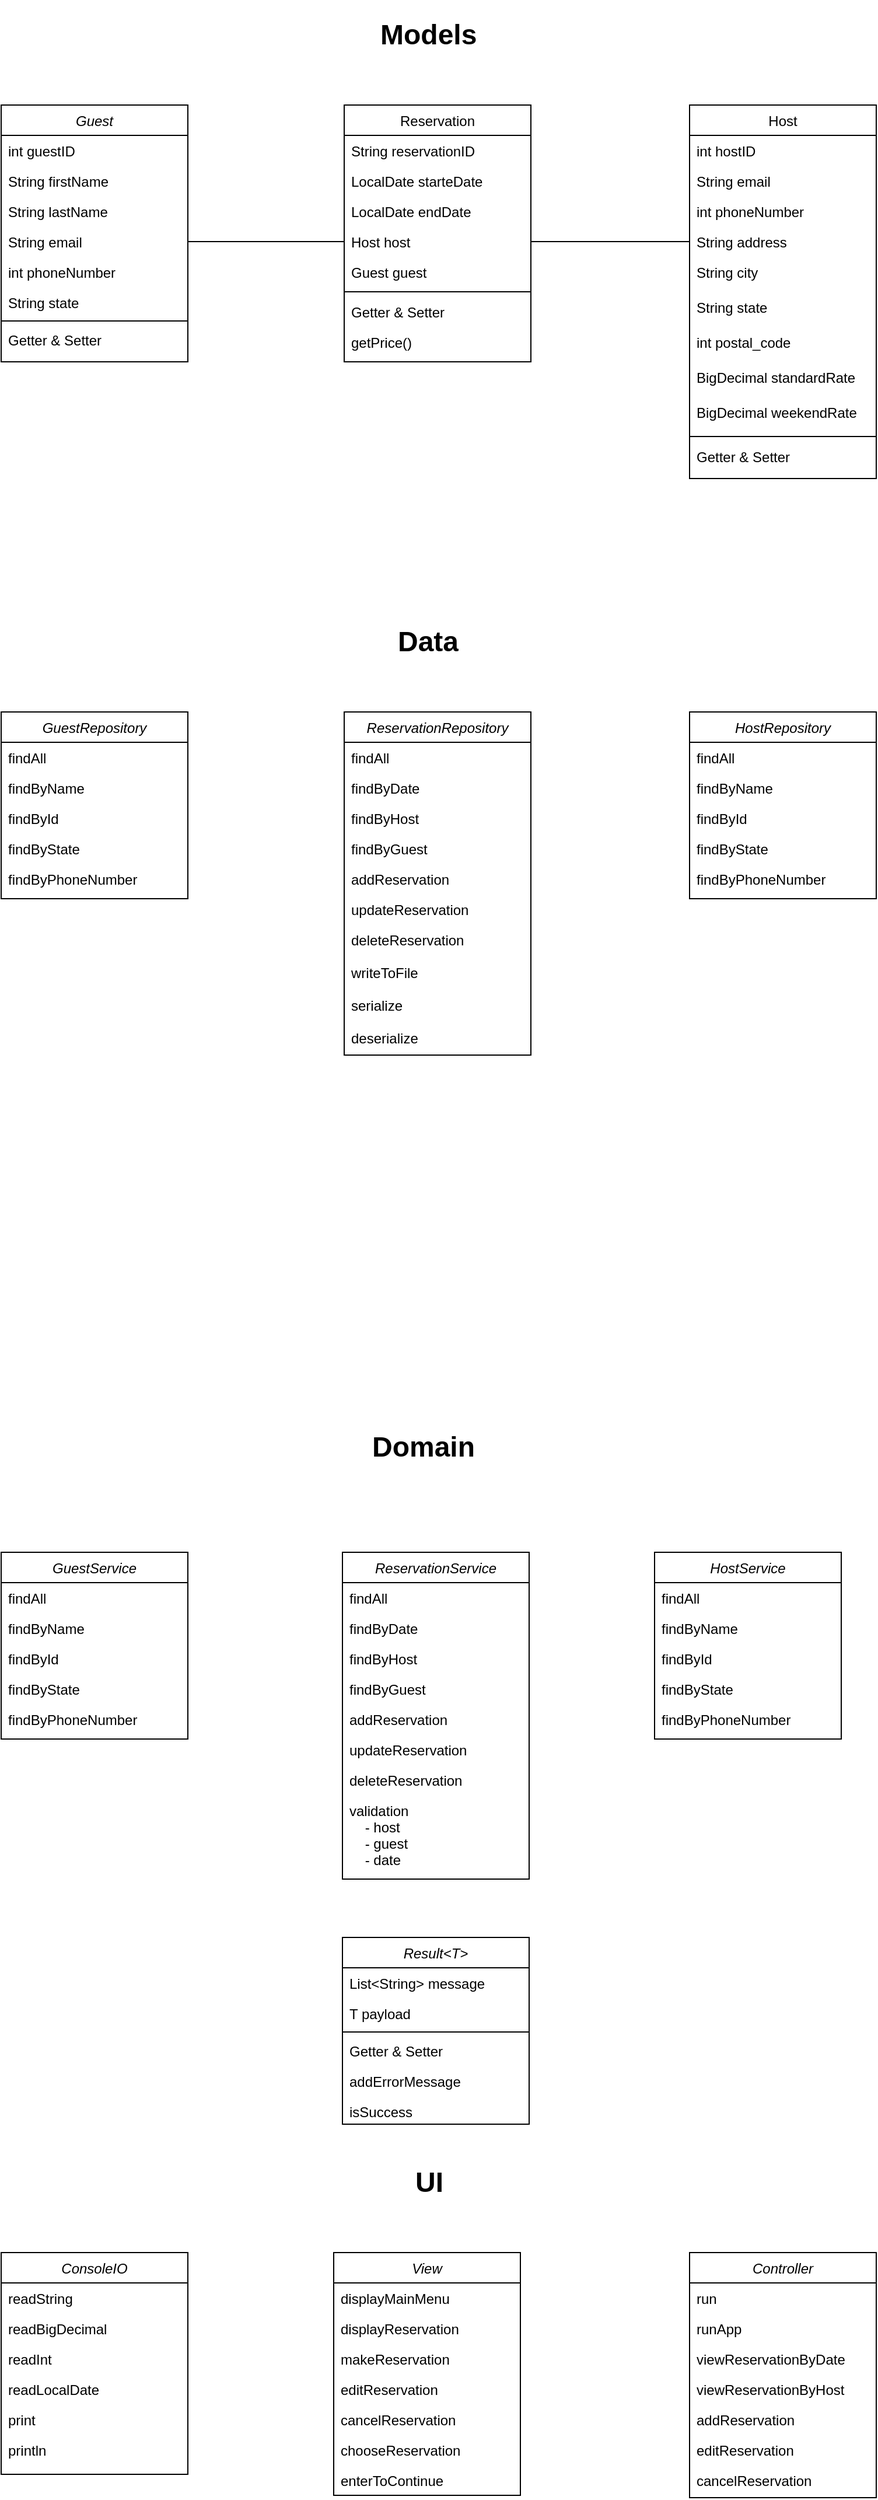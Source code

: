 <mxfile version="14.9.5" type="device"><diagram id="C5RBs43oDa-KdzZeNtuy" name="Page-1"><mxGraphModel dx="1502" dy="580" grid="1" gridSize="10" guides="1" tooltips="1" connect="1" arrows="1" fold="1" page="1" pageScale="1" pageWidth="827" pageHeight="1169" math="0" shadow="0"><root><mxCell id="WIyWlLk6GJQsqaUBKTNV-0"/><mxCell id="WIyWlLk6GJQsqaUBKTNV-1" parent="WIyWlLk6GJQsqaUBKTNV-0"/><mxCell id="zkfFHV4jXpPFQw0GAbJ--0" value="Guest" style="swimlane;fontStyle=2;align=center;verticalAlign=top;childLayout=stackLayout;horizontal=1;startSize=26;horizontalStack=0;resizeParent=1;resizeLast=0;collapsible=1;marginBottom=0;rounded=0;shadow=0;strokeWidth=1;" parent="WIyWlLk6GJQsqaUBKTNV-1" vertex="1"><mxGeometry x="40" y="120" width="160" height="220" as="geometry"><mxRectangle x="230" y="140" width="160" height="26" as="alternateBounds"/></mxGeometry></mxCell><mxCell id="zkfFHV4jXpPFQw0GAbJ--1" value="int guestID" style="text;align=left;verticalAlign=top;spacingLeft=4;spacingRight=4;overflow=hidden;rotatable=0;points=[[0,0.5],[1,0.5]];portConstraint=eastwest;" parent="zkfFHV4jXpPFQw0GAbJ--0" vertex="1"><mxGeometry y="26" width="160" height="26" as="geometry"/></mxCell><mxCell id="zkfFHV4jXpPFQw0GAbJ--2" value="String firstName" style="text;align=left;verticalAlign=top;spacingLeft=4;spacingRight=4;overflow=hidden;rotatable=0;points=[[0,0.5],[1,0.5]];portConstraint=eastwest;rounded=0;shadow=0;html=0;" parent="zkfFHV4jXpPFQw0GAbJ--0" vertex="1"><mxGeometry y="52" width="160" height="26" as="geometry"/></mxCell><mxCell id="zkfFHV4jXpPFQw0GAbJ--3" value="String lastName" style="text;align=left;verticalAlign=top;spacingLeft=4;spacingRight=4;overflow=hidden;rotatable=0;points=[[0,0.5],[1,0.5]];portConstraint=eastwest;rounded=0;shadow=0;html=0;" parent="zkfFHV4jXpPFQw0GAbJ--0" vertex="1"><mxGeometry y="78" width="160" height="26" as="geometry"/></mxCell><mxCell id="zkfFHV4jXpPFQw0GAbJ--5" value="String email" style="text;align=left;verticalAlign=top;spacingLeft=4;spacingRight=4;overflow=hidden;rotatable=0;points=[[0,0.5],[1,0.5]];portConstraint=eastwest;" parent="zkfFHV4jXpPFQw0GAbJ--0" vertex="1"><mxGeometry y="104" width="160" height="26" as="geometry"/></mxCell><mxCell id="2mCxhhVDr4dWnHQDNL4y-1" value="int phoneNumber" style="text;align=left;verticalAlign=top;spacingLeft=4;spacingRight=4;overflow=hidden;rotatable=0;points=[[0,0.5],[1,0.5]];portConstraint=eastwest;" vertex="1" parent="zkfFHV4jXpPFQw0GAbJ--0"><mxGeometry y="130" width="160" height="26" as="geometry"/></mxCell><mxCell id="2mCxhhVDr4dWnHQDNL4y-3" value="String state" style="text;align=left;verticalAlign=top;spacingLeft=4;spacingRight=4;overflow=hidden;rotatable=0;points=[[0,0.5],[1,0.5]];portConstraint=eastwest;" vertex="1" parent="zkfFHV4jXpPFQw0GAbJ--0"><mxGeometry y="156" width="160" height="26" as="geometry"/></mxCell><mxCell id="zkfFHV4jXpPFQw0GAbJ--4" value="" style="line;html=1;strokeWidth=1;align=left;verticalAlign=middle;spacingTop=-1;spacingLeft=3;spacingRight=3;rotatable=0;labelPosition=right;points=[];portConstraint=eastwest;" parent="zkfFHV4jXpPFQw0GAbJ--0" vertex="1"><mxGeometry y="182" width="160" height="6" as="geometry"/></mxCell><mxCell id="2mCxhhVDr4dWnHQDNL4y-9" value="Getter &amp; Setter" style="text;align=left;verticalAlign=top;spacingLeft=4;spacingRight=4;overflow=hidden;rotatable=0;points=[[0,0.5],[1,0.5]];portConstraint=eastwest;" vertex="1" parent="zkfFHV4jXpPFQw0GAbJ--0"><mxGeometry y="188" width="160" height="26" as="geometry"/></mxCell><mxCell id="zkfFHV4jXpPFQw0GAbJ--6" value="Reservation" style="swimlane;fontStyle=0;align=center;verticalAlign=top;childLayout=stackLayout;horizontal=1;startSize=26;horizontalStack=0;resizeParent=1;resizeLast=0;collapsible=1;marginBottom=0;rounded=0;shadow=0;strokeWidth=1;" parent="WIyWlLk6GJQsqaUBKTNV-1" vertex="1"><mxGeometry x="334" y="120" width="160" height="220" as="geometry"><mxRectangle x="130" y="380" width="160" height="26" as="alternateBounds"/></mxGeometry></mxCell><mxCell id="2mCxhhVDr4dWnHQDNL4y-11" value="String reservationID" style="text;align=left;verticalAlign=top;spacingLeft=4;spacingRight=4;overflow=hidden;rotatable=0;points=[[0,0.5],[1,0.5]];portConstraint=eastwest;" vertex="1" parent="zkfFHV4jXpPFQw0GAbJ--6"><mxGeometry y="26" width="160" height="26" as="geometry"/></mxCell><mxCell id="2mCxhhVDr4dWnHQDNL4y-14" value="LocalDate starteDate" style="text;align=left;verticalAlign=top;spacingLeft=4;spacingRight=4;overflow=hidden;rotatable=0;points=[[0,0.5],[1,0.5]];portConstraint=eastwest;" vertex="1" parent="zkfFHV4jXpPFQw0GAbJ--6"><mxGeometry y="52" width="160" height="26" as="geometry"/></mxCell><mxCell id="2mCxhhVDr4dWnHQDNL4y-15" value="LocalDate endDate" style="text;align=left;verticalAlign=top;spacingLeft=4;spacingRight=4;overflow=hidden;rotatable=0;points=[[0,0.5],[1,0.5]];portConstraint=eastwest;" vertex="1" parent="zkfFHV4jXpPFQw0GAbJ--6"><mxGeometry y="78" width="160" height="26" as="geometry"/></mxCell><mxCell id="2mCxhhVDr4dWnHQDNL4y-16" value="Host host" style="text;align=left;verticalAlign=top;spacingLeft=4;spacingRight=4;overflow=hidden;rotatable=0;points=[[0,0.5],[1,0.5]];portConstraint=eastwest;" vertex="1" parent="zkfFHV4jXpPFQw0GAbJ--6"><mxGeometry y="104" width="160" height="26" as="geometry"/></mxCell><mxCell id="2mCxhhVDr4dWnHQDNL4y-12" value="Guest guest" style="text;align=left;verticalAlign=top;spacingLeft=4;spacingRight=4;overflow=hidden;rotatable=0;points=[[0,0.5],[1,0.5]];portConstraint=eastwest;" vertex="1" parent="zkfFHV4jXpPFQw0GAbJ--6"><mxGeometry y="130" width="160" height="26" as="geometry"/></mxCell><mxCell id="zkfFHV4jXpPFQw0GAbJ--9" value="" style="line;html=1;strokeWidth=1;align=left;verticalAlign=middle;spacingTop=-1;spacingLeft=3;spacingRight=3;rotatable=0;labelPosition=right;points=[];portConstraint=eastwest;" parent="zkfFHV4jXpPFQw0GAbJ--6" vertex="1"><mxGeometry y="156" width="160" height="8" as="geometry"/></mxCell><mxCell id="zkfFHV4jXpPFQw0GAbJ--11" value="Getter &amp; Setter" style="text;align=left;verticalAlign=top;spacingLeft=4;spacingRight=4;overflow=hidden;rotatable=0;points=[[0,0.5],[1,0.5]];portConstraint=eastwest;" parent="zkfFHV4jXpPFQw0GAbJ--6" vertex="1"><mxGeometry y="164" width="160" height="26" as="geometry"/></mxCell><mxCell id="2mCxhhVDr4dWnHQDNL4y-17" value="getPrice()" style="text;align=left;verticalAlign=top;spacingLeft=4;spacingRight=4;overflow=hidden;rotatable=0;points=[[0,0.5],[1,0.5]];portConstraint=eastwest;" vertex="1" parent="zkfFHV4jXpPFQw0GAbJ--6"><mxGeometry y="190" width="160" height="26" as="geometry"/></mxCell><mxCell id="zkfFHV4jXpPFQw0GAbJ--17" value="Host" style="swimlane;fontStyle=0;align=center;verticalAlign=top;childLayout=stackLayout;horizontal=1;startSize=26;horizontalStack=0;resizeParent=1;resizeLast=0;collapsible=1;marginBottom=0;rounded=0;shadow=0;strokeWidth=1;" parent="WIyWlLk6GJQsqaUBKTNV-1" vertex="1"><mxGeometry x="630" y="120" width="160" height="320" as="geometry"><mxRectangle x="550" y="140" width="160" height="26" as="alternateBounds"/></mxGeometry></mxCell><mxCell id="zkfFHV4jXpPFQw0GAbJ--18" value="int hostID" style="text;align=left;verticalAlign=top;spacingLeft=4;spacingRight=4;overflow=hidden;rotatable=0;points=[[0,0.5],[1,0.5]];portConstraint=eastwest;" parent="zkfFHV4jXpPFQw0GAbJ--17" vertex="1"><mxGeometry y="26" width="160" height="26" as="geometry"/></mxCell><mxCell id="zkfFHV4jXpPFQw0GAbJ--19" value="String email" style="text;align=left;verticalAlign=top;spacingLeft=4;spacingRight=4;overflow=hidden;rotatable=0;points=[[0,0.5],[1,0.5]];portConstraint=eastwest;rounded=0;shadow=0;html=0;" parent="zkfFHV4jXpPFQw0GAbJ--17" vertex="1"><mxGeometry y="52" width="160" height="26" as="geometry"/></mxCell><mxCell id="zkfFHV4jXpPFQw0GAbJ--20" value="int phoneNumber" style="text;align=left;verticalAlign=top;spacingLeft=4;spacingRight=4;overflow=hidden;rotatable=0;points=[[0,0.5],[1,0.5]];portConstraint=eastwest;rounded=0;shadow=0;html=0;" parent="zkfFHV4jXpPFQw0GAbJ--17" vertex="1"><mxGeometry y="78" width="160" height="26" as="geometry"/></mxCell><mxCell id="zkfFHV4jXpPFQw0GAbJ--21" value="String address" style="text;align=left;verticalAlign=top;spacingLeft=4;spacingRight=4;overflow=hidden;rotatable=0;points=[[0,0.5],[1,0.5]];portConstraint=eastwest;rounded=0;shadow=0;html=0;" parent="zkfFHV4jXpPFQw0GAbJ--17" vertex="1"><mxGeometry y="104" width="160" height="26" as="geometry"/></mxCell><mxCell id="2mCxhhVDr4dWnHQDNL4y-4" value="String city&#xA;" style="text;align=left;verticalAlign=top;spacingLeft=4;spacingRight=4;overflow=hidden;rotatable=0;points=[[0,0.5],[1,0.5]];portConstraint=eastwest;rounded=0;shadow=0;html=0;" vertex="1" parent="zkfFHV4jXpPFQw0GAbJ--17"><mxGeometry y="130" width="160" height="30" as="geometry"/></mxCell><mxCell id="zkfFHV4jXpPFQw0GAbJ--22" value="String state&#xA;" style="text;align=left;verticalAlign=top;spacingLeft=4;spacingRight=4;overflow=hidden;rotatable=0;points=[[0,0.5],[1,0.5]];portConstraint=eastwest;rounded=0;shadow=0;html=0;" parent="zkfFHV4jXpPFQw0GAbJ--17" vertex="1"><mxGeometry y="160" width="160" height="30" as="geometry"/></mxCell><mxCell id="2mCxhhVDr4dWnHQDNL4y-6" value="int postal_code" style="text;align=left;verticalAlign=top;spacingLeft=4;spacingRight=4;overflow=hidden;rotatable=0;points=[[0,0.5],[1,0.5]];portConstraint=eastwest;rounded=0;shadow=0;html=0;" vertex="1" parent="zkfFHV4jXpPFQw0GAbJ--17"><mxGeometry y="190" width="160" height="30" as="geometry"/></mxCell><mxCell id="2mCxhhVDr4dWnHQDNL4y-7" value="BigDecimal standardRate" style="text;align=left;verticalAlign=top;spacingLeft=4;spacingRight=4;overflow=hidden;rotatable=0;points=[[0,0.5],[1,0.5]];portConstraint=eastwest;rounded=0;shadow=0;html=0;" vertex="1" parent="zkfFHV4jXpPFQw0GAbJ--17"><mxGeometry y="220" width="160" height="30" as="geometry"/></mxCell><mxCell id="2mCxhhVDr4dWnHQDNL4y-5" value="BigDecimal weekendRate" style="text;align=left;verticalAlign=top;spacingLeft=4;spacingRight=4;overflow=hidden;rotatable=0;points=[[0,0.5],[1,0.5]];portConstraint=eastwest;rounded=0;shadow=0;html=0;" vertex="1" parent="zkfFHV4jXpPFQw0GAbJ--17"><mxGeometry y="250" width="160" height="30" as="geometry"/></mxCell><mxCell id="zkfFHV4jXpPFQw0GAbJ--23" value="" style="line;html=1;strokeWidth=1;align=left;verticalAlign=middle;spacingTop=-1;spacingLeft=3;spacingRight=3;rotatable=0;labelPosition=right;points=[];portConstraint=eastwest;" parent="zkfFHV4jXpPFQw0GAbJ--17" vertex="1"><mxGeometry y="280" width="160" height="8" as="geometry"/></mxCell><mxCell id="zkfFHV4jXpPFQw0GAbJ--24" value="Getter &amp; Setter" style="text;align=left;verticalAlign=top;spacingLeft=4;spacingRight=4;overflow=hidden;rotatable=0;points=[[0,0.5],[1,0.5]];portConstraint=eastwest;" parent="zkfFHV4jXpPFQw0GAbJ--17" vertex="1"><mxGeometry y="288" width="160" height="26" as="geometry"/></mxCell><mxCell id="EZxdTSjO0y_U73qD3IaU-0" value="&lt;h1&gt;Models&lt;br&gt;&lt;/h1&gt;" style="text;html=1;strokeColor=none;fillColor=none;spacing=5;spacingTop=-20;whiteSpace=wrap;overflow=hidden;rounded=0;" vertex="1" parent="WIyWlLk6GJQsqaUBKTNV-1"><mxGeometry x="360" y="40" width="90" height="40" as="geometry"/></mxCell><mxCell id="pGCetkY4AMJFhqy45MdS-0" value="" style="endArrow=none;html=1;entryX=0;entryY=0.5;entryDx=0;entryDy=0;exitX=1;exitY=0.5;exitDx=0;exitDy=0;" edge="1" parent="WIyWlLk6GJQsqaUBKTNV-1" source="2mCxhhVDr4dWnHQDNL4y-16" target="zkfFHV4jXpPFQw0GAbJ--21"><mxGeometry width="50" height="50" relative="1" as="geometry"><mxPoint x="460" y="240" as="sourcePoint"/><mxPoint x="510" y="190" as="targetPoint"/></mxGeometry></mxCell><mxCell id="pGCetkY4AMJFhqy45MdS-1" value="" style="endArrow=none;html=1;entryX=0;entryY=0.5;entryDx=0;entryDy=0;exitX=1;exitY=0.5;exitDx=0;exitDy=0;" edge="1" parent="WIyWlLk6GJQsqaUBKTNV-1" source="zkfFHV4jXpPFQw0GAbJ--5" target="2mCxhhVDr4dWnHQDNL4y-16"><mxGeometry width="50" height="50" relative="1" as="geometry"><mxPoint x="460" y="240" as="sourcePoint"/><mxPoint x="510" y="190" as="targetPoint"/></mxGeometry></mxCell><mxCell id="4rld6eZTobi4GCS8gxhH-0" value="&lt;h1&gt;Data&lt;/h1&gt;" style="text;html=1;strokeColor=none;fillColor=none;spacing=5;spacingTop=-20;whiteSpace=wrap;overflow=hidden;rounded=0;" vertex="1" parent="WIyWlLk6GJQsqaUBKTNV-1"><mxGeometry x="375" y="560" width="60" height="40" as="geometry"/></mxCell><mxCell id="MZyFeMN1eJUMQeVgnAps-0" value="HostRepository" style="swimlane;fontStyle=2;align=center;verticalAlign=top;childLayout=stackLayout;horizontal=1;startSize=26;horizontalStack=0;resizeParent=1;resizeLast=0;collapsible=1;marginBottom=0;rounded=0;shadow=0;strokeWidth=1;" vertex="1" parent="WIyWlLk6GJQsqaUBKTNV-1"><mxGeometry x="630" y="640" width="160" height="160" as="geometry"><mxRectangle x="230" y="140" width="160" height="26" as="alternateBounds"/></mxGeometry></mxCell><mxCell id="MZyFeMN1eJUMQeVgnAps-1" value="findAll" style="text;align=left;verticalAlign=top;spacingLeft=4;spacingRight=4;overflow=hidden;rotatable=0;points=[[0,0.5],[1,0.5]];portConstraint=eastwest;" vertex="1" parent="MZyFeMN1eJUMQeVgnAps-0"><mxGeometry y="26" width="160" height="26" as="geometry"/></mxCell><mxCell id="MZyFeMN1eJUMQeVgnAps-2" value="findByName" style="text;align=left;verticalAlign=top;spacingLeft=4;spacingRight=4;overflow=hidden;rotatable=0;points=[[0,0.5],[1,0.5]];portConstraint=eastwest;rounded=0;shadow=0;html=0;" vertex="1" parent="MZyFeMN1eJUMQeVgnAps-0"><mxGeometry y="52" width="160" height="26" as="geometry"/></mxCell><mxCell id="MZyFeMN1eJUMQeVgnAps-3" value="findById" style="text;align=left;verticalAlign=top;spacingLeft=4;spacingRight=4;overflow=hidden;rotatable=0;points=[[0,0.5],[1,0.5]];portConstraint=eastwest;rounded=0;shadow=0;html=0;" vertex="1" parent="MZyFeMN1eJUMQeVgnAps-0"><mxGeometry y="78" width="160" height="26" as="geometry"/></mxCell><mxCell id="MZyFeMN1eJUMQeVgnAps-4" value="findByState" style="text;align=left;verticalAlign=top;spacingLeft=4;spacingRight=4;overflow=hidden;rotatable=0;points=[[0,0.5],[1,0.5]];portConstraint=eastwest;" vertex="1" parent="MZyFeMN1eJUMQeVgnAps-0"><mxGeometry y="104" width="160" height="26" as="geometry"/></mxCell><mxCell id="MZyFeMN1eJUMQeVgnAps-5" value="findByPhoneNumber" style="text;align=left;verticalAlign=top;spacingLeft=4;spacingRight=4;overflow=hidden;rotatable=0;points=[[0,0.5],[1,0.5]];portConstraint=eastwest;" vertex="1" parent="MZyFeMN1eJUMQeVgnAps-0"><mxGeometry y="130" width="160" height="26" as="geometry"/></mxCell><mxCell id="kwTN12QmVySYzNUWSo42-0" value="ReservationRepository" style="swimlane;fontStyle=2;align=center;verticalAlign=top;childLayout=stackLayout;horizontal=1;startSize=26;horizontalStack=0;resizeParent=1;resizeLast=0;collapsible=1;marginBottom=0;rounded=0;shadow=0;strokeWidth=1;" vertex="1" parent="WIyWlLk6GJQsqaUBKTNV-1"><mxGeometry x="334" y="640" width="160" height="294" as="geometry"><mxRectangle x="230" y="140" width="160" height="26" as="alternateBounds"/></mxGeometry></mxCell><mxCell id="kwTN12QmVySYzNUWSo42-1" value="findAll" style="text;align=left;verticalAlign=top;spacingLeft=4;spacingRight=4;overflow=hidden;rotatable=0;points=[[0,0.5],[1,0.5]];portConstraint=eastwest;" vertex="1" parent="kwTN12QmVySYzNUWSo42-0"><mxGeometry y="26" width="160" height="26" as="geometry"/></mxCell><mxCell id="kwTN12QmVySYzNUWSo42-2" value="findByDate" style="text;align=left;verticalAlign=top;spacingLeft=4;spacingRight=4;overflow=hidden;rotatable=0;points=[[0,0.5],[1,0.5]];portConstraint=eastwest;rounded=0;shadow=0;html=0;" vertex="1" parent="kwTN12QmVySYzNUWSo42-0"><mxGeometry y="52" width="160" height="26" as="geometry"/></mxCell><mxCell id="kwTN12QmVySYzNUWSo42-3" value="findByHost" style="text;align=left;verticalAlign=top;spacingLeft=4;spacingRight=4;overflow=hidden;rotatable=0;points=[[0,0.5],[1,0.5]];portConstraint=eastwest;rounded=0;shadow=0;html=0;" vertex="1" parent="kwTN12QmVySYzNUWSo42-0"><mxGeometry y="78" width="160" height="26" as="geometry"/></mxCell><mxCell id="kwTN12QmVySYzNUWSo42-4" value="findByGuest" style="text;align=left;verticalAlign=top;spacingLeft=4;spacingRight=4;overflow=hidden;rotatable=0;points=[[0,0.5],[1,0.5]];portConstraint=eastwest;" vertex="1" parent="kwTN12QmVySYzNUWSo42-0"><mxGeometry y="104" width="160" height="26" as="geometry"/></mxCell><mxCell id="kwTN12QmVySYzNUWSo42-5" value="addReservation" style="text;align=left;verticalAlign=top;spacingLeft=4;spacingRight=4;overflow=hidden;rotatable=0;points=[[0,0.5],[1,0.5]];portConstraint=eastwest;" vertex="1" parent="kwTN12QmVySYzNUWSo42-0"><mxGeometry y="130" width="160" height="26" as="geometry"/></mxCell><mxCell id="kwTN12QmVySYzNUWSo42-6" value="updateReservation" style="text;align=left;verticalAlign=top;spacingLeft=4;spacingRight=4;overflow=hidden;rotatable=0;points=[[0,0.5],[1,0.5]];portConstraint=eastwest;" vertex="1" parent="kwTN12QmVySYzNUWSo42-0"><mxGeometry y="156" width="160" height="26" as="geometry"/></mxCell><mxCell id="kwTN12QmVySYzNUWSo42-7" value="deleteReservation" style="text;align=left;verticalAlign=top;spacingLeft=4;spacingRight=4;overflow=hidden;rotatable=0;points=[[0,0.5],[1,0.5]];portConstraint=eastwest;" vertex="1" parent="kwTN12QmVySYzNUWSo42-0"><mxGeometry y="182" width="160" height="28" as="geometry"/></mxCell><mxCell id="kwTN12QmVySYzNUWSo42-8" value="writeToFile" style="text;align=left;verticalAlign=top;spacingLeft=4;spacingRight=4;overflow=hidden;rotatable=0;points=[[0,0.5],[1,0.5]];portConstraint=eastwest;" vertex="1" parent="kwTN12QmVySYzNUWSo42-0"><mxGeometry y="210" width="160" height="28" as="geometry"/></mxCell><mxCell id="kwTN12QmVySYzNUWSo42-9" value="serialize" style="text;align=left;verticalAlign=top;spacingLeft=4;spacingRight=4;overflow=hidden;rotatable=0;points=[[0,0.5],[1,0.5]];portConstraint=eastwest;" vertex="1" parent="kwTN12QmVySYzNUWSo42-0"><mxGeometry y="238" width="160" height="28" as="geometry"/></mxCell><mxCell id="kwTN12QmVySYzNUWSo42-10" value="deserialize" style="text;align=left;verticalAlign=top;spacingLeft=4;spacingRight=4;overflow=hidden;rotatable=0;points=[[0,0.5],[1,0.5]];portConstraint=eastwest;" vertex="1" parent="kwTN12QmVySYzNUWSo42-0"><mxGeometry y="266" width="160" height="28" as="geometry"/></mxCell><mxCell id="YoGqzVkwPFNkxwwubp-G-0" value="GuestRepository" style="swimlane;fontStyle=2;align=center;verticalAlign=top;childLayout=stackLayout;horizontal=1;startSize=26;horizontalStack=0;resizeParent=1;resizeLast=0;collapsible=1;marginBottom=0;rounded=0;shadow=0;strokeWidth=1;" vertex="1" parent="WIyWlLk6GJQsqaUBKTNV-1"><mxGeometry x="40" y="640" width="160" height="160" as="geometry"><mxRectangle x="230" y="140" width="160" height="26" as="alternateBounds"/></mxGeometry></mxCell><mxCell id="YoGqzVkwPFNkxwwubp-G-1" value="findAll" style="text;align=left;verticalAlign=top;spacingLeft=4;spacingRight=4;overflow=hidden;rotatable=0;points=[[0,0.5],[1,0.5]];portConstraint=eastwest;" vertex="1" parent="YoGqzVkwPFNkxwwubp-G-0"><mxGeometry y="26" width="160" height="26" as="geometry"/></mxCell><mxCell id="YoGqzVkwPFNkxwwubp-G-2" value="findByName" style="text;align=left;verticalAlign=top;spacingLeft=4;spacingRight=4;overflow=hidden;rotatable=0;points=[[0,0.5],[1,0.5]];portConstraint=eastwest;rounded=0;shadow=0;html=0;" vertex="1" parent="YoGqzVkwPFNkxwwubp-G-0"><mxGeometry y="52" width="160" height="26" as="geometry"/></mxCell><mxCell id="YoGqzVkwPFNkxwwubp-G-3" value="findById" style="text;align=left;verticalAlign=top;spacingLeft=4;spacingRight=4;overflow=hidden;rotatable=0;points=[[0,0.5],[1,0.5]];portConstraint=eastwest;rounded=0;shadow=0;html=0;" vertex="1" parent="YoGqzVkwPFNkxwwubp-G-0"><mxGeometry y="78" width="160" height="26" as="geometry"/></mxCell><mxCell id="YoGqzVkwPFNkxwwubp-G-4" value="findByState" style="text;align=left;verticalAlign=top;spacingLeft=4;spacingRight=4;overflow=hidden;rotatable=0;points=[[0,0.5],[1,0.5]];portConstraint=eastwest;" vertex="1" parent="YoGqzVkwPFNkxwwubp-G-0"><mxGeometry y="104" width="160" height="26" as="geometry"/></mxCell><mxCell id="YoGqzVkwPFNkxwwubp-G-5" value="findByPhoneNumber" style="text;align=left;verticalAlign=top;spacingLeft=4;spacingRight=4;overflow=hidden;rotatable=0;points=[[0,0.5],[1,0.5]];portConstraint=eastwest;" vertex="1" parent="YoGqzVkwPFNkxwwubp-G-0"><mxGeometry y="130" width="160" height="26" as="geometry"/></mxCell><mxCell id="NM4TJkxcYDngMwe5rd5M-0" value="&lt;h1&gt;Domain&lt;/h1&gt;" style="text;html=1;strokeColor=none;fillColor=none;spacing=5;spacingTop=-20;whiteSpace=wrap;overflow=hidden;rounded=0;" vertex="1" parent="WIyWlLk6GJQsqaUBKTNV-1"><mxGeometry x="352.5" y="1250" width="105" height="50" as="geometry"/></mxCell><mxCell id="hnKzSgqxbgPuhWwUrDKg-0" value="ReservationService" style="swimlane;fontStyle=2;align=center;verticalAlign=top;childLayout=stackLayout;horizontal=1;startSize=26;horizontalStack=0;resizeParent=1;resizeLast=0;collapsible=1;marginBottom=0;rounded=0;shadow=0;strokeWidth=1;" vertex="1" parent="WIyWlLk6GJQsqaUBKTNV-1"><mxGeometry x="332.5" y="1360" width="160" height="280" as="geometry"><mxRectangle x="230" y="140" width="160" height="26" as="alternateBounds"/></mxGeometry></mxCell><mxCell id="hnKzSgqxbgPuhWwUrDKg-1" value="findAll" style="text;align=left;verticalAlign=top;spacingLeft=4;spacingRight=4;overflow=hidden;rotatable=0;points=[[0,0.5],[1,0.5]];portConstraint=eastwest;" vertex="1" parent="hnKzSgqxbgPuhWwUrDKg-0"><mxGeometry y="26" width="160" height="26" as="geometry"/></mxCell><mxCell id="hnKzSgqxbgPuhWwUrDKg-2" value="findByDate" style="text;align=left;verticalAlign=top;spacingLeft=4;spacingRight=4;overflow=hidden;rotatable=0;points=[[0,0.5],[1,0.5]];portConstraint=eastwest;rounded=0;shadow=0;html=0;" vertex="1" parent="hnKzSgqxbgPuhWwUrDKg-0"><mxGeometry y="52" width="160" height="26" as="geometry"/></mxCell><mxCell id="hnKzSgqxbgPuhWwUrDKg-3" value="findByHost" style="text;align=left;verticalAlign=top;spacingLeft=4;spacingRight=4;overflow=hidden;rotatable=0;points=[[0,0.5],[1,0.5]];portConstraint=eastwest;rounded=0;shadow=0;html=0;" vertex="1" parent="hnKzSgqxbgPuhWwUrDKg-0"><mxGeometry y="78" width="160" height="26" as="geometry"/></mxCell><mxCell id="hnKzSgqxbgPuhWwUrDKg-4" value="findByGuest" style="text;align=left;verticalAlign=top;spacingLeft=4;spacingRight=4;overflow=hidden;rotatable=0;points=[[0,0.5],[1,0.5]];portConstraint=eastwest;" vertex="1" parent="hnKzSgqxbgPuhWwUrDKg-0"><mxGeometry y="104" width="160" height="26" as="geometry"/></mxCell><mxCell id="hnKzSgqxbgPuhWwUrDKg-5" value="addReservation" style="text;align=left;verticalAlign=top;spacingLeft=4;spacingRight=4;overflow=hidden;rotatable=0;points=[[0,0.5],[1,0.5]];portConstraint=eastwest;" vertex="1" parent="hnKzSgqxbgPuhWwUrDKg-0"><mxGeometry y="130" width="160" height="26" as="geometry"/></mxCell><mxCell id="hnKzSgqxbgPuhWwUrDKg-6" value="updateReservation" style="text;align=left;verticalAlign=top;spacingLeft=4;spacingRight=4;overflow=hidden;rotatable=0;points=[[0,0.5],[1,0.5]];portConstraint=eastwest;" vertex="1" parent="hnKzSgqxbgPuhWwUrDKg-0"><mxGeometry y="156" width="160" height="26" as="geometry"/></mxCell><mxCell id="hnKzSgqxbgPuhWwUrDKg-7" value="deleteReservation" style="text;align=left;verticalAlign=top;spacingLeft=4;spacingRight=4;overflow=hidden;rotatable=0;points=[[0,0.5],[1,0.5]];portConstraint=eastwest;" vertex="1" parent="hnKzSgqxbgPuhWwUrDKg-0"><mxGeometry y="182" width="160" height="26" as="geometry"/></mxCell><mxCell id="hnKzSgqxbgPuhWwUrDKg-8" value="validation&#xA;    - host&#xA;    - guest&#xA;    - date&#xA;" style="text;align=left;verticalAlign=top;spacingLeft=4;spacingRight=4;overflow=hidden;rotatable=0;points=[[0,0.5],[1,0.5]];portConstraint=eastwest;" vertex="1" parent="hnKzSgqxbgPuhWwUrDKg-0"><mxGeometry y="208" width="160" height="72" as="geometry"/></mxCell><mxCell id="TbheCypQxekQIonjA3xX-0" value="HostService" style="swimlane;fontStyle=2;align=center;verticalAlign=top;childLayout=stackLayout;horizontal=1;startSize=26;horizontalStack=0;resizeParent=1;resizeLast=0;collapsible=1;marginBottom=0;rounded=0;shadow=0;strokeWidth=1;" vertex="1" parent="WIyWlLk6GJQsqaUBKTNV-1"><mxGeometry x="600" y="1360" width="160" height="160" as="geometry"><mxRectangle x="230" y="140" width="160" height="26" as="alternateBounds"/></mxGeometry></mxCell><mxCell id="TbheCypQxekQIonjA3xX-1" value="findAll" style="text;align=left;verticalAlign=top;spacingLeft=4;spacingRight=4;overflow=hidden;rotatable=0;points=[[0,0.5],[1,0.5]];portConstraint=eastwest;" vertex="1" parent="TbheCypQxekQIonjA3xX-0"><mxGeometry y="26" width="160" height="26" as="geometry"/></mxCell><mxCell id="TbheCypQxekQIonjA3xX-2" value="findByName" style="text;align=left;verticalAlign=top;spacingLeft=4;spacingRight=4;overflow=hidden;rotatable=0;points=[[0,0.5],[1,0.5]];portConstraint=eastwest;rounded=0;shadow=0;html=0;" vertex="1" parent="TbheCypQxekQIonjA3xX-0"><mxGeometry y="52" width="160" height="26" as="geometry"/></mxCell><mxCell id="TbheCypQxekQIonjA3xX-3" value="findById" style="text;align=left;verticalAlign=top;spacingLeft=4;spacingRight=4;overflow=hidden;rotatable=0;points=[[0,0.5],[1,0.5]];portConstraint=eastwest;rounded=0;shadow=0;html=0;" vertex="1" parent="TbheCypQxekQIonjA3xX-0"><mxGeometry y="78" width="160" height="26" as="geometry"/></mxCell><mxCell id="TbheCypQxekQIonjA3xX-4" value="findByState" style="text;align=left;verticalAlign=top;spacingLeft=4;spacingRight=4;overflow=hidden;rotatable=0;points=[[0,0.5],[1,0.5]];portConstraint=eastwest;" vertex="1" parent="TbheCypQxekQIonjA3xX-0"><mxGeometry y="104" width="160" height="26" as="geometry"/></mxCell><mxCell id="TbheCypQxekQIonjA3xX-5" value="findByPhoneNumber" style="text;align=left;verticalAlign=top;spacingLeft=4;spacingRight=4;overflow=hidden;rotatable=0;points=[[0,0.5],[1,0.5]];portConstraint=eastwest;" vertex="1" parent="TbheCypQxekQIonjA3xX-0"><mxGeometry y="130" width="160" height="26" as="geometry"/></mxCell><mxCell id="BT1URQGoGfSdpeLxXx9A-0" value="GuestService" style="swimlane;fontStyle=2;align=center;verticalAlign=top;childLayout=stackLayout;horizontal=1;startSize=26;horizontalStack=0;resizeParent=1;resizeLast=0;collapsible=1;marginBottom=0;rounded=0;shadow=0;strokeWidth=1;" vertex="1" parent="WIyWlLk6GJQsqaUBKTNV-1"><mxGeometry x="40" y="1360" width="160" height="160" as="geometry"><mxRectangle x="230" y="140" width="160" height="26" as="alternateBounds"/></mxGeometry></mxCell><mxCell id="BT1URQGoGfSdpeLxXx9A-1" value="findAll" style="text;align=left;verticalAlign=top;spacingLeft=4;spacingRight=4;overflow=hidden;rotatable=0;points=[[0,0.5],[1,0.5]];portConstraint=eastwest;" vertex="1" parent="BT1URQGoGfSdpeLxXx9A-0"><mxGeometry y="26" width="160" height="26" as="geometry"/></mxCell><mxCell id="BT1URQGoGfSdpeLxXx9A-2" value="findByName" style="text;align=left;verticalAlign=top;spacingLeft=4;spacingRight=4;overflow=hidden;rotatable=0;points=[[0,0.5],[1,0.5]];portConstraint=eastwest;rounded=0;shadow=0;html=0;" vertex="1" parent="BT1URQGoGfSdpeLxXx9A-0"><mxGeometry y="52" width="160" height="26" as="geometry"/></mxCell><mxCell id="BT1URQGoGfSdpeLxXx9A-3" value="findById" style="text;align=left;verticalAlign=top;spacingLeft=4;spacingRight=4;overflow=hidden;rotatable=0;points=[[0,0.5],[1,0.5]];portConstraint=eastwest;rounded=0;shadow=0;html=0;" vertex="1" parent="BT1URQGoGfSdpeLxXx9A-0"><mxGeometry y="78" width="160" height="26" as="geometry"/></mxCell><mxCell id="BT1URQGoGfSdpeLxXx9A-4" value="findByState" style="text;align=left;verticalAlign=top;spacingLeft=4;spacingRight=4;overflow=hidden;rotatable=0;points=[[0,0.5],[1,0.5]];portConstraint=eastwest;" vertex="1" parent="BT1URQGoGfSdpeLxXx9A-0"><mxGeometry y="104" width="160" height="26" as="geometry"/></mxCell><mxCell id="BT1URQGoGfSdpeLxXx9A-5" value="findByPhoneNumber" style="text;align=left;verticalAlign=top;spacingLeft=4;spacingRight=4;overflow=hidden;rotatable=0;points=[[0,0.5],[1,0.5]];portConstraint=eastwest;" vertex="1" parent="BT1URQGoGfSdpeLxXx9A-0"><mxGeometry y="130" width="160" height="26" as="geometry"/></mxCell><mxCell id="_R_m7DK85qXVY8YZbgx8-0" value="Result&lt;T&gt;" style="swimlane;fontStyle=2;align=center;verticalAlign=top;childLayout=stackLayout;horizontal=1;startSize=26;horizontalStack=0;resizeParent=1;resizeLast=0;collapsible=1;marginBottom=0;rounded=0;shadow=0;strokeWidth=1;" vertex="1" parent="WIyWlLk6GJQsqaUBKTNV-1"><mxGeometry x="332.5" y="1690" width="160" height="160" as="geometry"><mxRectangle x="230" y="140" width="160" height="26" as="alternateBounds"/></mxGeometry></mxCell><mxCell id="_R_m7DK85qXVY8YZbgx8-1" value="List&lt;String&gt; message" style="text;align=left;verticalAlign=top;spacingLeft=4;spacingRight=4;overflow=hidden;rotatable=0;points=[[0,0.5],[1,0.5]];portConstraint=eastwest;" vertex="1" parent="_R_m7DK85qXVY8YZbgx8-0"><mxGeometry y="26" width="160" height="26" as="geometry"/></mxCell><mxCell id="_R_m7DK85qXVY8YZbgx8-2" value="T payload" style="text;align=left;verticalAlign=top;spacingLeft=4;spacingRight=4;overflow=hidden;rotatable=0;points=[[0,0.5],[1,0.5]];portConstraint=eastwest;rounded=0;shadow=0;html=0;" vertex="1" parent="_R_m7DK85qXVY8YZbgx8-0"><mxGeometry y="52" width="160" height="26" as="geometry"/></mxCell><mxCell id="_R_m7DK85qXVY8YZbgx8-3" value="" style="line;html=1;strokeWidth=1;align=left;verticalAlign=middle;spacingTop=-1;spacingLeft=3;spacingRight=3;rotatable=0;labelPosition=right;points=[];portConstraint=eastwest;" vertex="1" parent="_R_m7DK85qXVY8YZbgx8-0"><mxGeometry y="78" width="160" height="6" as="geometry"/></mxCell><mxCell id="_R_m7DK85qXVY8YZbgx8-4" value="Getter &amp; Setter" style="text;align=left;verticalAlign=top;spacingLeft=4;spacingRight=4;overflow=hidden;rotatable=0;points=[[0,0.5],[1,0.5]];portConstraint=eastwest;" vertex="1" parent="_R_m7DK85qXVY8YZbgx8-0"><mxGeometry y="84" width="160" height="26" as="geometry"/></mxCell><mxCell id="_R_m7DK85qXVY8YZbgx8-5" value="addErrorMessage" style="text;align=left;verticalAlign=top;spacingLeft=4;spacingRight=4;overflow=hidden;rotatable=0;points=[[0,0.5],[1,0.5]];portConstraint=eastwest;" vertex="1" parent="_R_m7DK85qXVY8YZbgx8-0"><mxGeometry y="110" width="160" height="26" as="geometry"/></mxCell><mxCell id="_R_m7DK85qXVY8YZbgx8-6" value="isSuccess" style="text;align=left;verticalAlign=top;spacingLeft=4;spacingRight=4;overflow=hidden;rotatable=0;points=[[0,0.5],[1,0.5]];portConstraint=eastwest;" vertex="1" parent="_R_m7DK85qXVY8YZbgx8-0"><mxGeometry y="136" width="160" height="24" as="geometry"/></mxCell><mxCell id="-4pgsAQ00mwmt7D-XJFk-0" value="&lt;h1&gt;UI&lt;br&gt;&lt;/h1&gt;" style="text;html=1;strokeColor=none;fillColor=none;spacing=5;spacingTop=-20;whiteSpace=wrap;overflow=hidden;rounded=0;" vertex="1" parent="WIyWlLk6GJQsqaUBKTNV-1"><mxGeometry x="390" y="1880" width="47" height="50" as="geometry"/></mxCell><mxCell id="9YAWSDQquDb0Ui2LXvDK-0" value="ConsoleIO" style="swimlane;fontStyle=2;align=center;verticalAlign=top;childLayout=stackLayout;horizontal=1;startSize=26;horizontalStack=0;resizeParent=1;resizeLast=0;collapsible=1;marginBottom=0;rounded=0;shadow=0;strokeWidth=1;" vertex="1" parent="WIyWlLk6GJQsqaUBKTNV-1"><mxGeometry x="40" y="1960" width="160" height="190" as="geometry"><mxRectangle x="230" y="140" width="160" height="26" as="alternateBounds"/></mxGeometry></mxCell><mxCell id="9YAWSDQquDb0Ui2LXvDK-1" value="readString" style="text;align=left;verticalAlign=top;spacingLeft=4;spacingRight=4;overflow=hidden;rotatable=0;points=[[0,0.5],[1,0.5]];portConstraint=eastwest;" vertex="1" parent="9YAWSDQquDb0Ui2LXvDK-0"><mxGeometry y="26" width="160" height="26" as="geometry"/></mxCell><mxCell id="9YAWSDQquDb0Ui2LXvDK-2" value="readBigDecimal" style="text;align=left;verticalAlign=top;spacingLeft=4;spacingRight=4;overflow=hidden;rotatable=0;points=[[0,0.5],[1,0.5]];portConstraint=eastwest;rounded=0;shadow=0;html=0;" vertex="1" parent="9YAWSDQquDb0Ui2LXvDK-0"><mxGeometry y="52" width="160" height="26" as="geometry"/></mxCell><mxCell id="9YAWSDQquDb0Ui2LXvDK-3" value="readInt" style="text;align=left;verticalAlign=top;spacingLeft=4;spacingRight=4;overflow=hidden;rotatable=0;points=[[0,0.5],[1,0.5]];portConstraint=eastwest;rounded=0;shadow=0;html=0;" vertex="1" parent="9YAWSDQquDb0Ui2LXvDK-0"><mxGeometry y="78" width="160" height="26" as="geometry"/></mxCell><mxCell id="9YAWSDQquDb0Ui2LXvDK-4" value="readLocalDate" style="text;align=left;verticalAlign=top;spacingLeft=4;spacingRight=4;overflow=hidden;rotatable=0;points=[[0,0.5],[1,0.5]];portConstraint=eastwest;" vertex="1" parent="9YAWSDQquDb0Ui2LXvDK-0"><mxGeometry y="104" width="160" height="26" as="geometry"/></mxCell><mxCell id="9YAWSDQquDb0Ui2LXvDK-5" value="print" style="text;align=left;verticalAlign=top;spacingLeft=4;spacingRight=4;overflow=hidden;rotatable=0;points=[[0,0.5],[1,0.5]];portConstraint=eastwest;" vertex="1" parent="9YAWSDQquDb0Ui2LXvDK-0"><mxGeometry y="130" width="160" height="26" as="geometry"/></mxCell><mxCell id="9YAWSDQquDb0Ui2LXvDK-6" value="println" style="text;align=left;verticalAlign=top;spacingLeft=4;spacingRight=4;overflow=hidden;rotatable=0;points=[[0,0.5],[1,0.5]];portConstraint=eastwest;" vertex="1" parent="9YAWSDQquDb0Ui2LXvDK-0"><mxGeometry y="156" width="160" height="26" as="geometry"/></mxCell><mxCell id="USv4U8hRcrTnVHAJ-C9D-0" value="View" style="swimlane;fontStyle=2;align=center;verticalAlign=top;childLayout=stackLayout;horizontal=1;startSize=26;horizontalStack=0;resizeParent=1;resizeLast=0;collapsible=1;marginBottom=0;rounded=0;shadow=0;strokeWidth=1;" vertex="1" parent="WIyWlLk6GJQsqaUBKTNV-1"><mxGeometry x="325" y="1960" width="160" height="208" as="geometry"><mxRectangle x="230" y="140" width="160" height="26" as="alternateBounds"/></mxGeometry></mxCell><mxCell id="USv4U8hRcrTnVHAJ-C9D-1" value="displayMainMenu" style="text;align=left;verticalAlign=top;spacingLeft=4;spacingRight=4;overflow=hidden;rotatable=0;points=[[0,0.5],[1,0.5]];portConstraint=eastwest;" vertex="1" parent="USv4U8hRcrTnVHAJ-C9D-0"><mxGeometry y="26" width="160" height="26" as="geometry"/></mxCell><mxCell id="USv4U8hRcrTnVHAJ-C9D-2" value="displayReservation" style="text;align=left;verticalAlign=top;spacingLeft=4;spacingRight=4;overflow=hidden;rotatable=0;points=[[0,0.5],[1,0.5]];portConstraint=eastwest;" vertex="1" parent="USv4U8hRcrTnVHAJ-C9D-0"><mxGeometry y="52" width="160" height="26" as="geometry"/></mxCell><mxCell id="USv4U8hRcrTnVHAJ-C9D-3" value="makeReservation" style="text;align=left;verticalAlign=top;spacingLeft=4;spacingRight=4;overflow=hidden;rotatable=0;points=[[0,0.5],[1,0.5]];portConstraint=eastwest;rounded=0;shadow=0;html=0;" vertex="1" parent="USv4U8hRcrTnVHAJ-C9D-0"><mxGeometry y="78" width="160" height="26" as="geometry"/></mxCell><mxCell id="USv4U8hRcrTnVHAJ-C9D-4" value="editReservation" style="text;align=left;verticalAlign=top;spacingLeft=4;spacingRight=4;overflow=hidden;rotatable=0;points=[[0,0.5],[1,0.5]];portConstraint=eastwest;rounded=0;shadow=0;html=0;" vertex="1" parent="USv4U8hRcrTnVHAJ-C9D-0"><mxGeometry y="104" width="160" height="26" as="geometry"/></mxCell><mxCell id="USv4U8hRcrTnVHAJ-C9D-5" value="cancelReservation" style="text;align=left;verticalAlign=top;spacingLeft=4;spacingRight=4;overflow=hidden;rotatable=0;points=[[0,0.5],[1,0.5]];portConstraint=eastwest;" vertex="1" parent="USv4U8hRcrTnVHAJ-C9D-0"><mxGeometry y="130" width="160" height="26" as="geometry"/></mxCell><mxCell id="USv4U8hRcrTnVHAJ-C9D-6" value="chooseReservation" style="text;align=left;verticalAlign=top;spacingLeft=4;spacingRight=4;overflow=hidden;rotatable=0;points=[[0,0.5],[1,0.5]];portConstraint=eastwest;" vertex="1" parent="USv4U8hRcrTnVHAJ-C9D-0"><mxGeometry y="156" width="160" height="26" as="geometry"/></mxCell><mxCell id="USv4U8hRcrTnVHAJ-C9D-7" value="enterToContinue" style="text;align=left;verticalAlign=top;spacingLeft=4;spacingRight=4;overflow=hidden;rotatable=0;points=[[0,0.5],[1,0.5]];portConstraint=eastwest;" vertex="1" parent="USv4U8hRcrTnVHAJ-C9D-0"><mxGeometry y="182" width="160" height="26" as="geometry"/></mxCell><mxCell id="SeMN3dsarLdxY2Bd_4gL-0" value="Controller" style="swimlane;fontStyle=2;align=center;verticalAlign=top;childLayout=stackLayout;horizontal=1;startSize=26;horizontalStack=0;resizeParent=1;resizeLast=0;collapsible=1;marginBottom=0;rounded=0;shadow=0;strokeWidth=1;" vertex="1" parent="WIyWlLk6GJQsqaUBKTNV-1"><mxGeometry x="630" y="1960" width="160" height="210" as="geometry"><mxRectangle x="230" y="140" width="160" height="26" as="alternateBounds"/></mxGeometry></mxCell><mxCell id="SeMN3dsarLdxY2Bd_4gL-1" value="run" style="text;align=left;verticalAlign=top;spacingLeft=4;spacingRight=4;overflow=hidden;rotatable=0;points=[[0,0.5],[1,0.5]];portConstraint=eastwest;" vertex="1" parent="SeMN3dsarLdxY2Bd_4gL-0"><mxGeometry y="26" width="160" height="26" as="geometry"/></mxCell><mxCell id="SeMN3dsarLdxY2Bd_4gL-2" value="runApp" style="text;align=left;verticalAlign=top;spacingLeft=4;spacingRight=4;overflow=hidden;rotatable=0;points=[[0,0.5],[1,0.5]];portConstraint=eastwest;" vertex="1" parent="SeMN3dsarLdxY2Bd_4gL-0"><mxGeometry y="52" width="160" height="26" as="geometry"/></mxCell><mxCell id="SeMN3dsarLdxY2Bd_4gL-3" value="viewReservationByDate" style="text;align=left;verticalAlign=top;spacingLeft=4;spacingRight=4;overflow=hidden;rotatable=0;points=[[0,0.5],[1,0.5]];portConstraint=eastwest;" vertex="1" parent="SeMN3dsarLdxY2Bd_4gL-0"><mxGeometry y="78" width="160" height="26" as="geometry"/></mxCell><mxCell id="SeMN3dsarLdxY2Bd_4gL-4" value="viewReservationByHost" style="text;align=left;verticalAlign=top;spacingLeft=4;spacingRight=4;overflow=hidden;rotatable=0;points=[[0,0.5],[1,0.5]];portConstraint=eastwest;" vertex="1" parent="SeMN3dsarLdxY2Bd_4gL-0"><mxGeometry y="104" width="160" height="26" as="geometry"/></mxCell><mxCell id="SeMN3dsarLdxY2Bd_4gL-5" value="addReservation" style="text;align=left;verticalAlign=top;spacingLeft=4;spacingRight=4;overflow=hidden;rotatable=0;points=[[0,0.5],[1,0.5]];portConstraint=eastwest;rounded=0;shadow=0;html=0;" vertex="1" parent="SeMN3dsarLdxY2Bd_4gL-0"><mxGeometry y="130" width="160" height="26" as="geometry"/></mxCell><mxCell id="SeMN3dsarLdxY2Bd_4gL-6" value="editReservation" style="text;align=left;verticalAlign=top;spacingLeft=4;spacingRight=4;overflow=hidden;rotatable=0;points=[[0,0.5],[1,0.5]];portConstraint=eastwest;rounded=0;shadow=0;html=0;" vertex="1" parent="SeMN3dsarLdxY2Bd_4gL-0"><mxGeometry y="156" width="160" height="26" as="geometry"/></mxCell><mxCell id="SeMN3dsarLdxY2Bd_4gL-7" value="cancelReservation" style="text;align=left;verticalAlign=top;spacingLeft=4;spacingRight=4;overflow=hidden;rotatable=0;points=[[0,0.5],[1,0.5]];portConstraint=eastwest;" vertex="1" parent="SeMN3dsarLdxY2Bd_4gL-0"><mxGeometry y="182" width="160" height="26" as="geometry"/></mxCell></root></mxGraphModel></diagram></mxfile>